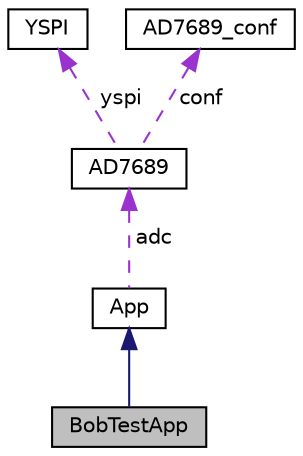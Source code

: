 digraph "BobTestApp"
{
  edge [fontname="Helvetica",fontsize="10",labelfontname="Helvetica",labelfontsize="10"];
  node [fontname="Helvetica",fontsize="10",shape=record];
  Node1 [label="BobTestApp",height=0.2,width=0.4,color="black", fillcolor="grey75", style="filled", fontcolor="black"];
  Node2 -> Node1 [dir="back",color="midnightblue",fontsize="10",style="solid",fontname="Helvetica"];
  Node2 [label="App",height=0.2,width=0.4,color="black", fillcolor="white", style="filled",URL="$class_app.html"];
  Node3 -> Node2 [dir="back",color="darkorchid3",fontsize="10",style="dashed",label=" adc" ,fontname="Helvetica"];
  Node3 [label="AD7689",height=0.2,width=0.4,color="black", fillcolor="white", style="filled",URL="$class_a_d7689.html"];
  Node4 -> Node3 [dir="back",color="darkorchid3",fontsize="10",style="dashed",label=" yspi" ,fontname="Helvetica"];
  Node4 [label="YSPI",height=0.2,width=0.4,color="black", fillcolor="white", style="filled",URL="$class_y_s_p_i.html"];
  Node5 -> Node3 [dir="back",color="darkorchid3",fontsize="10",style="dashed",label=" conf" ,fontname="Helvetica"];
  Node5 [label="AD7689_conf",height=0.2,width=0.4,color="black", fillcolor="white", style="filled",URL="$struct_a_d7689__conf.html"];
}
